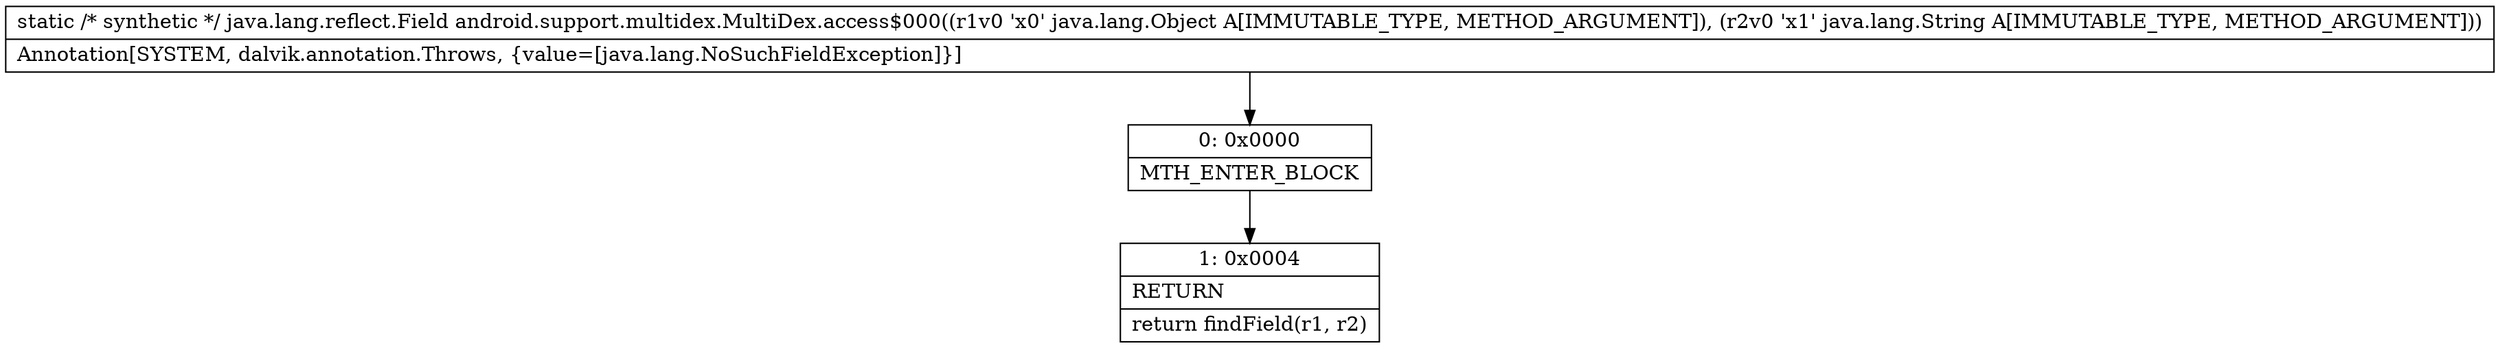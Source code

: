 digraph "CFG forandroid.support.multidex.MultiDex.access$000(Ljava\/lang\/Object;Ljava\/lang\/String;)Ljava\/lang\/reflect\/Field;" {
Node_0 [shape=record,label="{0\:\ 0x0000|MTH_ENTER_BLOCK\l}"];
Node_1 [shape=record,label="{1\:\ 0x0004|RETURN\l|return findField(r1, r2)\l}"];
MethodNode[shape=record,label="{static \/* synthetic *\/ java.lang.reflect.Field android.support.multidex.MultiDex.access$000((r1v0 'x0' java.lang.Object A[IMMUTABLE_TYPE, METHOD_ARGUMENT]), (r2v0 'x1' java.lang.String A[IMMUTABLE_TYPE, METHOD_ARGUMENT]))  | Annotation[SYSTEM, dalvik.annotation.Throws, \{value=[java.lang.NoSuchFieldException]\}]\l}"];
MethodNode -> Node_0;
Node_0 -> Node_1;
}


